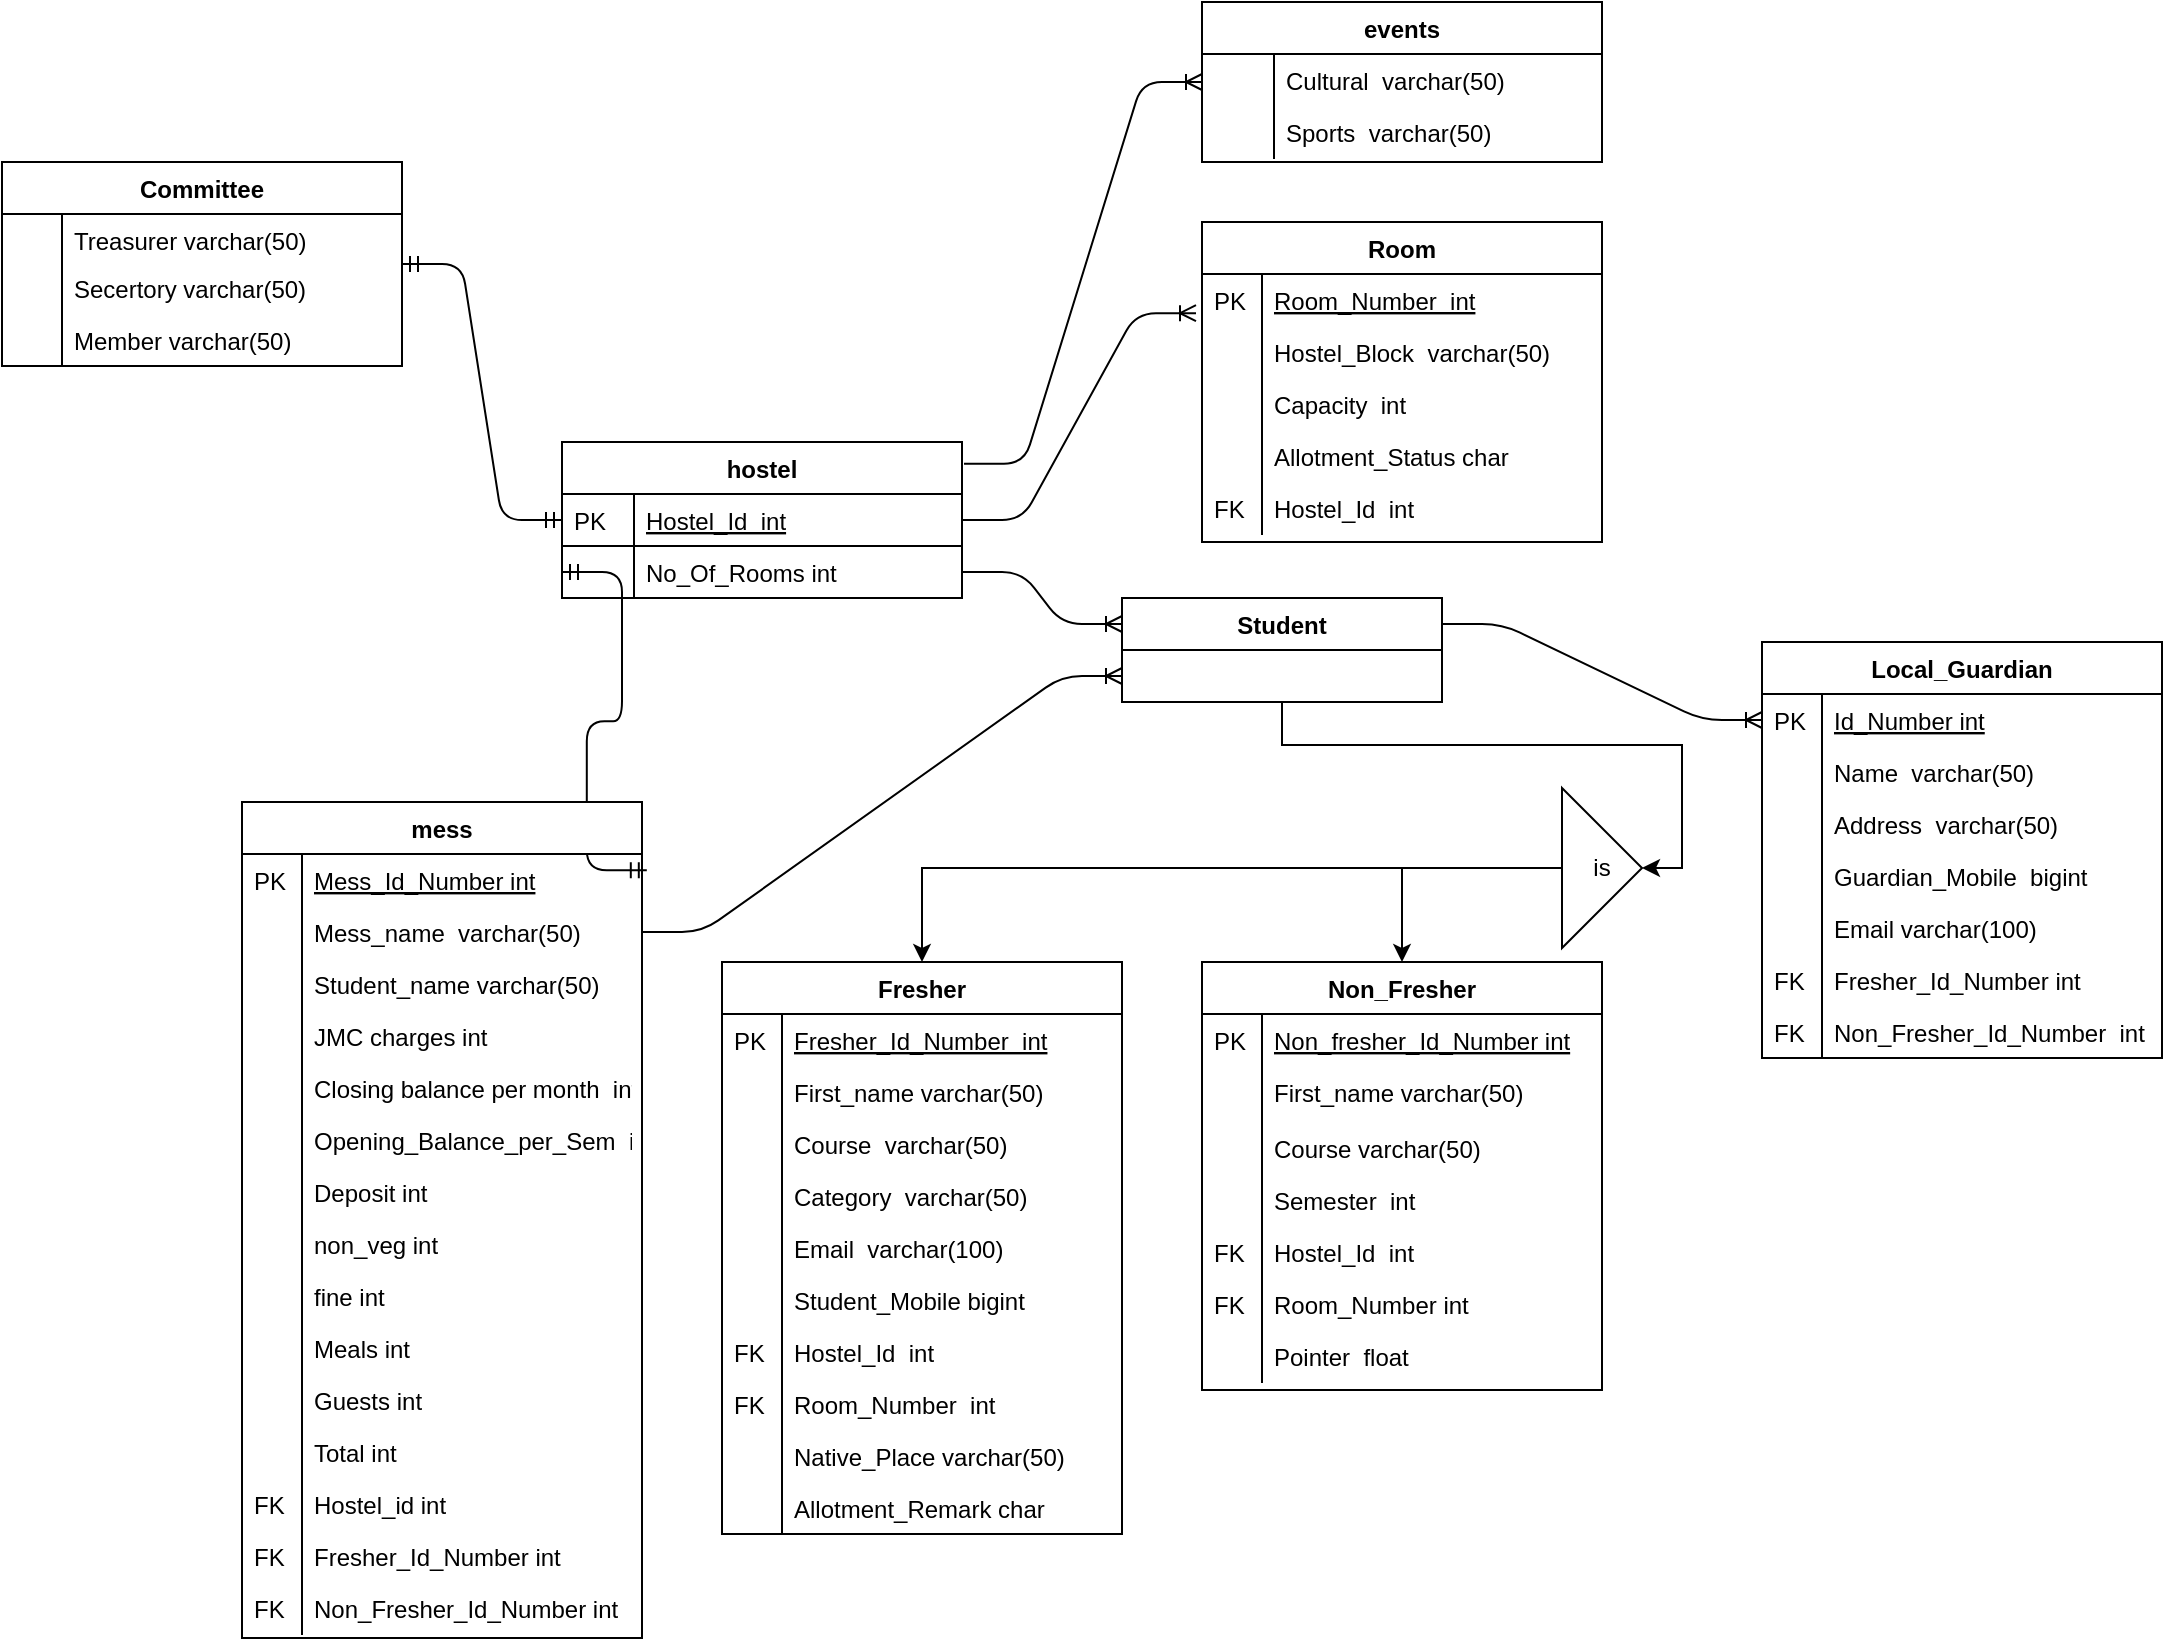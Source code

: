 <mxfile version="13.0.2" type="device"><diagram id="C5RBs43oDa-KdzZeNtuy" name="Page-1"><mxGraphModel dx="782" dy="1614" grid="1" gridSize="10" guides="1" tooltips="1" connect="1" arrows="1" fold="1" page="1" pageScale="1" pageWidth="827" pageHeight="1169" math="0" shadow="0"><root><mxCell id="WIyWlLk6GJQsqaUBKTNV-0"/><mxCell id="WIyWlLk6GJQsqaUBKTNV-1" parent="WIyWlLk6GJQsqaUBKTNV-0"/><mxCell id="8cBU4rgUMNPu8TKhzYGX-237" value="" style="edgeStyle=entityRelationEdgeStyle;fontSize=12;html=1;endArrow=ERoneToMany;exitX=1;exitY=0.5;exitDx=0;exitDy=0;entryX=-0.015;entryY=0.754;entryDx=0;entryDy=0;entryPerimeter=0;" parent="WIyWlLk6GJQsqaUBKTNV-1" edge="1" target="6Awt_xhszwrE7niRMJhp-4" source="zkfFHV4jXpPFQw0GAbJ--57"><mxGeometry width="100" height="100" relative="1" as="geometry"><mxPoint x="579.36" y="166.394" as="sourcePoint"/><mxPoint x="640" y="186" as="targetPoint"/></mxGeometry></mxCell><mxCell id="8cBU4rgUMNPu8TKhzYGX-238" value="" style="edgeStyle=entityRelationEdgeStyle;fontSize=12;html=1;endArrow=ERoneToMany;exitX=1.005;exitY=0.139;exitDx=0;exitDy=0;exitPerimeter=0;" parent="WIyWlLk6GJQsqaUBKTNV-1" source="zkfFHV4jXpPFQw0GAbJ--56" target="zkfFHV4jXpPFQw0GAbJ--64" edge="1"><mxGeometry width="100" height="100" relative="1" as="geometry"><mxPoint x="494" y="250" as="sourcePoint"/><mxPoint x="630" y="20" as="targetPoint"/></mxGeometry></mxCell><mxCell id="8cBU4rgUMNPu8TKhzYGX-245" style="edgeStyle=orthogonalEdgeStyle;rounded=0;orthogonalLoop=1;jettySize=auto;html=1;exitX=0;exitY=0.5;exitDx=0;exitDy=0;entryX=0.5;entryY=0;entryDx=0;entryDy=0;" parent="WIyWlLk6GJQsqaUBKTNV-1" source="8cBU4rgUMNPu8TKhzYGX-241" target="6Awt_xhszwrE7niRMJhp-91" edge="1"><mxGeometry relative="1" as="geometry"><mxPoint x="90" y="550" as="targetPoint"/></mxGeometry></mxCell><mxCell id="6Awt_xhszwrE7niRMJhp-155" style="edgeStyle=orthogonalEdgeStyle;rounded=0;orthogonalLoop=1;jettySize=auto;html=1;exitX=0;exitY=0.5;exitDx=0;exitDy=0;" edge="1" parent="WIyWlLk6GJQsqaUBKTNV-1" source="8cBU4rgUMNPu8TKhzYGX-241" target="6Awt_xhszwrE7niRMJhp-124"><mxGeometry relative="1" as="geometry"/></mxCell><mxCell id="8cBU4rgUMNPu8TKhzYGX-241" value="is" style="triangle;whiteSpace=wrap;html=1;rotation=0;" parent="WIyWlLk6GJQsqaUBKTNV-1" vertex="1"><mxGeometry x="900" y="233" width="40" height="80" as="geometry"/></mxCell><mxCell id="6Awt_xhszwrE7niRMJhp-89" value="" style="edgeStyle=entityRelationEdgeStyle;fontSize=12;html=1;endArrow=ERmandOne;startArrow=ERmandOne;exitX=1;exitY=0.5;exitDx=0;exitDy=0;entryX=0;entryY=0.5;entryDx=0;entryDy=0;" edge="1" parent="WIyWlLk6GJQsqaUBKTNV-1" source="6Awt_xhszwrE7niRMJhp-24" target="zkfFHV4jXpPFQw0GAbJ--57"><mxGeometry width="100" height="100" relative="1" as="geometry"><mxPoint x="355" y="123.0" as="sourcePoint"/><mxPoint x="385" y="70.0" as="targetPoint"/></mxGeometry></mxCell><mxCell id="6Awt_xhszwrE7niRMJhp-90" value="" style="edgeStyle=entityRelationEdgeStyle;fontSize=12;html=1;endArrow=ERoneToMany;exitX=1;exitY=0.5;exitDx=0;exitDy=0;entryX=0;entryY=0.25;entryDx=0;entryDy=0;" edge="1" parent="WIyWlLk6GJQsqaUBKTNV-1" source="zkfFHV4jXpPFQw0GAbJ--59" target="8cBU4rgUMNPu8TKhzYGX-229"><mxGeometry width="100" height="100" relative="1" as="geometry"><mxPoint x="590" y="159.0" as="sourcePoint"/><mxPoint x="650" y="220" as="targetPoint"/></mxGeometry></mxCell><mxCell id="6Awt_xhszwrE7niRMJhp-123" style="edgeStyle=orthogonalEdgeStyle;rounded=0;orthogonalLoop=1;jettySize=auto;html=1;entryX=1;entryY=0.5;entryDx=0;entryDy=0;exitX=0.5;exitY=1;exitDx=0;exitDy=0;" edge="1" parent="WIyWlLk6GJQsqaUBKTNV-1" source="8cBU4rgUMNPu8TKhzYGX-229" target="8cBU4rgUMNPu8TKhzYGX-241"><mxGeometry relative="1" as="geometry"/></mxCell><mxCell id="zkfFHV4jXpPFQw0GAbJ--56" value="hostel" style="swimlane;fontStyle=1;childLayout=stackLayout;horizontal=1;startSize=26;horizontalStack=0;resizeParent=1;resizeLast=0;collapsible=1;marginBottom=0;rounded=0;shadow=0;strokeWidth=1;" parent="WIyWlLk6GJQsqaUBKTNV-1" vertex="1"><mxGeometry x="400" y="60" width="200" height="78" as="geometry"><mxRectangle x="260" y="80" width="160" height="26" as="alternateBounds"/></mxGeometry></mxCell><mxCell id="zkfFHV4jXpPFQw0GAbJ--57" value="Hostel_Id  int" style="shape=partialRectangle;top=0;left=0;right=0;bottom=1;align=left;verticalAlign=top;fillColor=none;spacingLeft=40;spacingRight=4;overflow=hidden;rotatable=0;points=[[0,0.5],[1,0.5]];portConstraint=eastwest;dropTarget=0;rounded=0;shadow=0;strokeWidth=1;fontStyle=4" parent="zkfFHV4jXpPFQw0GAbJ--56" vertex="1"><mxGeometry y="26" width="200" height="26" as="geometry"/></mxCell><mxCell id="zkfFHV4jXpPFQw0GAbJ--58" value="PK" style="shape=partialRectangle;top=0;left=0;bottom=0;fillColor=none;align=left;verticalAlign=top;spacingLeft=4;spacingRight=4;overflow=hidden;rotatable=0;points=[];portConstraint=eastwest;part=1;" parent="zkfFHV4jXpPFQw0GAbJ--57" vertex="1" connectable="0"><mxGeometry width="36" height="26" as="geometry"/></mxCell><mxCell id="zkfFHV4jXpPFQw0GAbJ--59" value="No_Of_Rooms int" style="shape=partialRectangle;top=0;left=0;right=0;bottom=0;align=left;verticalAlign=top;fillColor=none;spacingLeft=40;spacingRight=4;overflow=hidden;rotatable=0;points=[[0,0.5],[1,0.5]];portConstraint=eastwest;dropTarget=0;rounded=0;shadow=0;strokeWidth=1;" parent="zkfFHV4jXpPFQw0GAbJ--56" vertex="1"><mxGeometry y="52" width="200" height="26" as="geometry"/></mxCell><mxCell id="zkfFHV4jXpPFQw0GAbJ--60" value="" style="shape=partialRectangle;top=0;left=0;bottom=0;fillColor=none;align=left;verticalAlign=top;spacingLeft=4;spacingRight=4;overflow=hidden;rotatable=0;points=[];portConstraint=eastwest;part=1;" parent="zkfFHV4jXpPFQw0GAbJ--59" vertex="1" connectable="0"><mxGeometry width="36" height="26" as="geometry"/></mxCell><mxCell id="6Awt_xhszwrE7niRMJhp-124" value="Non_Fresher" style="swimlane;fontStyle=1;childLayout=stackLayout;horizontal=1;startSize=26;horizontalStack=0;resizeParent=1;resizeLast=0;collapsible=1;marginBottom=0;rounded=0;shadow=0;strokeWidth=1;" vertex="1" parent="WIyWlLk6GJQsqaUBKTNV-1"><mxGeometry x="720" y="320" width="200" height="214" as="geometry"><mxRectangle x="250" y="376" width="160" height="26" as="alternateBounds"/></mxGeometry></mxCell><mxCell id="6Awt_xhszwrE7niRMJhp-125" value="Non_fresher_Id_Number int" style="shape=partialRectangle;top=0;left=0;right=0;bottom=0;align=left;verticalAlign=top;fillColor=none;spacingLeft=34;spacingRight=4;overflow=hidden;rotatable=0;points=[[0,0.5],[1,0.5]];portConstraint=eastwest;dropTarget=0;fontSize=12;fontStyle=4" vertex="1" parent="6Awt_xhszwrE7niRMJhp-124"><mxGeometry y="26" width="200" height="26" as="geometry"/></mxCell><mxCell id="6Awt_xhszwrE7niRMJhp-126" value="PK" style="shape=partialRectangle;top=0;left=0;bottom=0;fillColor=none;align=left;verticalAlign=top;spacingLeft=4;spacingRight=4;overflow=hidden;rotatable=0;points=[];portConstraint=eastwest;part=1;fontSize=12;" vertex="1" connectable="0" parent="6Awt_xhszwrE7niRMJhp-125"><mxGeometry width="30" height="26" as="geometry"/></mxCell><mxCell id="6Awt_xhszwrE7niRMJhp-127" value="First_name varchar(50)" style="shape=partialRectangle;top=0;left=0;right=0;bottom=0;align=left;verticalAlign=top;fillColor=none;spacingLeft=34;spacingRight=4;overflow=hidden;rotatable=0;points=[[0,0.5],[1,0.5]];portConstraint=eastwest;dropTarget=0;fontSize=12;" vertex="1" parent="6Awt_xhszwrE7niRMJhp-124"><mxGeometry y="52" width="200" height="28" as="geometry"/></mxCell><mxCell id="6Awt_xhszwrE7niRMJhp-128" value="" style="shape=partialRectangle;top=0;left=0;bottom=0;fillColor=none;align=left;verticalAlign=top;spacingLeft=4;spacingRight=4;overflow=hidden;rotatable=0;points=[];portConstraint=eastwest;part=1;fontSize=12;" vertex="1" connectable="0" parent="6Awt_xhszwrE7niRMJhp-127"><mxGeometry width="30" height="28" as="geometry"/></mxCell><mxCell id="6Awt_xhszwrE7niRMJhp-129" value="Course varchar(50)" style="shape=partialRectangle;top=0;left=0;right=0;bottom=0;align=left;verticalAlign=top;fillColor=none;spacingLeft=34;spacingRight=4;overflow=hidden;rotatable=0;points=[[0,0.5],[1,0.5]];portConstraint=eastwest;dropTarget=0;fontSize=12;" vertex="1" parent="6Awt_xhszwrE7niRMJhp-124"><mxGeometry y="80" width="200" height="26" as="geometry"/></mxCell><mxCell id="6Awt_xhszwrE7niRMJhp-130" value="" style="shape=partialRectangle;top=0;left=0;bottom=0;fillColor=none;align=left;verticalAlign=top;spacingLeft=4;spacingRight=4;overflow=hidden;rotatable=0;points=[];portConstraint=eastwest;part=1;fontSize=12;" vertex="1" connectable="0" parent="6Awt_xhszwrE7niRMJhp-129"><mxGeometry width="30" height="26" as="geometry"/></mxCell><mxCell id="6Awt_xhszwrE7niRMJhp-131" value="Semester  int" style="shape=partialRectangle;top=0;left=0;right=0;bottom=0;align=left;verticalAlign=top;fillColor=none;spacingLeft=34;spacingRight=4;overflow=hidden;rotatable=0;points=[[0,0.5],[1,0.5]];portConstraint=eastwest;dropTarget=0;fontSize=12;" vertex="1" parent="6Awt_xhszwrE7niRMJhp-124"><mxGeometry y="106" width="200" height="26" as="geometry"/></mxCell><mxCell id="6Awt_xhszwrE7niRMJhp-132" value="" style="shape=partialRectangle;top=0;left=0;bottom=0;fillColor=none;align=left;verticalAlign=top;spacingLeft=4;spacingRight=4;overflow=hidden;rotatable=0;points=[];portConstraint=eastwest;part=1;fontSize=12;" vertex="1" connectable="0" parent="6Awt_xhszwrE7niRMJhp-131"><mxGeometry width="30" height="26" as="geometry"/></mxCell><mxCell id="6Awt_xhszwrE7niRMJhp-133" value="Hostel_Id  int" style="shape=partialRectangle;top=0;left=0;right=0;bottom=0;align=left;verticalAlign=top;fillColor=none;spacingLeft=34;spacingRight=4;overflow=hidden;rotatable=0;points=[[0,0.5],[1,0.5]];portConstraint=eastwest;dropTarget=0;fontSize=12;" vertex="1" parent="6Awt_xhszwrE7niRMJhp-124"><mxGeometry y="132" width="200" height="26" as="geometry"/></mxCell><mxCell id="6Awt_xhszwrE7niRMJhp-134" value="FK" style="shape=partialRectangle;top=0;left=0;bottom=0;fillColor=none;align=left;verticalAlign=top;spacingLeft=4;spacingRight=4;overflow=hidden;rotatable=0;points=[];portConstraint=eastwest;part=1;fontSize=12;" vertex="1" connectable="0" parent="6Awt_xhszwrE7niRMJhp-133"><mxGeometry width="30" height="26" as="geometry"/></mxCell><mxCell id="6Awt_xhszwrE7niRMJhp-135" value="Room_Number int" style="shape=partialRectangle;top=0;left=0;right=0;bottom=0;align=left;verticalAlign=top;fillColor=none;spacingLeft=34;spacingRight=4;overflow=hidden;rotatable=0;points=[[0,0.5],[1,0.5]];portConstraint=eastwest;dropTarget=0;fontSize=12;" vertex="1" parent="6Awt_xhszwrE7niRMJhp-124"><mxGeometry y="158" width="200" height="26" as="geometry"/></mxCell><mxCell id="6Awt_xhszwrE7niRMJhp-136" value="FK" style="shape=partialRectangle;top=0;left=0;bottom=0;fillColor=none;align=left;verticalAlign=top;spacingLeft=4;spacingRight=4;overflow=hidden;rotatable=0;points=[];portConstraint=eastwest;part=1;fontSize=12;" vertex="1" connectable="0" parent="6Awt_xhszwrE7niRMJhp-135"><mxGeometry width="30" height="26" as="geometry"/></mxCell><mxCell id="6Awt_xhszwrE7niRMJhp-137" value="Pointer  float" style="shape=partialRectangle;top=0;left=0;right=0;bottom=0;align=left;verticalAlign=top;fillColor=none;spacingLeft=34;spacingRight=4;overflow=hidden;rotatable=0;points=[[0,0.5],[1,0.5]];portConstraint=eastwest;dropTarget=0;fontSize=12;" vertex="1" parent="6Awt_xhszwrE7niRMJhp-124"><mxGeometry y="184" width="200" height="26" as="geometry"/></mxCell><mxCell id="6Awt_xhszwrE7niRMJhp-138" value="" style="shape=partialRectangle;top=0;left=0;bottom=0;fillColor=none;align=left;verticalAlign=top;spacingLeft=4;spacingRight=4;overflow=hidden;rotatable=0;points=[];portConstraint=eastwest;part=1;fontSize=12;" vertex="1" connectable="0" parent="6Awt_xhszwrE7niRMJhp-137"><mxGeometry width="30" height="26" as="geometry"/></mxCell><mxCell id="6Awt_xhszwrE7niRMJhp-158" value="" style="edgeStyle=entityRelationEdgeStyle;fontSize=12;html=1;endArrow=ERoneToMany;entryX=0;entryY=0.75;entryDx=0;entryDy=0;" edge="1" parent="WIyWlLk6GJQsqaUBKTNV-1" source="ocZpH0H7zeet70ID85l--10" target="8cBU4rgUMNPu8TKhzYGX-229"><mxGeometry width="100" height="100" relative="1" as="geometry"><mxPoint x="570" y="135.0" as="sourcePoint"/><mxPoint x="890" y="135.0" as="targetPoint"/></mxGeometry></mxCell><mxCell id="6Awt_xhszwrE7niRMJhp-159" value="" style="edgeStyle=entityRelationEdgeStyle;fontSize=12;html=1;endArrow=ERmandOne;startArrow=ERmandOne;exitX=1.012;exitY=0.314;exitDx=0;exitDy=0;entryX=0;entryY=0.5;entryDx=0;entryDy=0;exitPerimeter=0;" edge="1" parent="WIyWlLk6GJQsqaUBKTNV-1" source="ocZpH0H7zeet70ID85l--6" target="zkfFHV4jXpPFQw0GAbJ--59"><mxGeometry width="100" height="100" relative="1" as="geometry"><mxPoint x="290.0" y="45" as="sourcePoint"/><mxPoint x="410" y="109.0" as="targetPoint"/></mxGeometry></mxCell><mxCell id="8cBU4rgUMNPu8TKhzYGX-229" value="Student" style="swimlane;fontStyle=1;childLayout=stackLayout;horizontal=1;startSize=26;horizontalStack=0;resizeParent=1;resizeLast=0;collapsible=1;marginBottom=0;rounded=0;shadow=0;strokeWidth=1;" parent="WIyWlLk6GJQsqaUBKTNV-1" vertex="1"><mxGeometry x="680" y="138" width="160" height="52" as="geometry"><mxRectangle x="660" y="197" width="160" height="26" as="alternateBounds"/></mxGeometry></mxCell><mxCell id="6Awt_xhszwrE7niRMJhp-3" value="Room" style="swimlane;fontStyle=1;childLayout=stackLayout;horizontal=1;startSize=26;horizontalStack=0;resizeParent=1;resizeLast=0;collapsible=1;marginBottom=0;rounded=0;shadow=0;strokeWidth=1;" vertex="1" parent="WIyWlLk6GJQsqaUBKTNV-1"><mxGeometry x="720" y="-50" width="200" height="160" as="geometry"><mxRectangle x="680" width="160" height="26" as="alternateBounds"/></mxGeometry></mxCell><mxCell id="6Awt_xhszwrE7niRMJhp-4" value="Room_Number  int" style="shape=partialRectangle;top=0;left=0;right=0;bottom=0;align=left;verticalAlign=top;fillColor=none;spacingLeft=34;spacingRight=4;overflow=hidden;rotatable=0;points=[[0,0.5],[1,0.5]];portConstraint=eastwest;dropTarget=0;fontSize=12;fontStyle=4" vertex="1" parent="6Awt_xhszwrE7niRMJhp-3"><mxGeometry y="26" width="200" height="26" as="geometry"/></mxCell><mxCell id="6Awt_xhszwrE7niRMJhp-5" value="PK" style="shape=partialRectangle;top=0;left=0;bottom=0;fillColor=none;align=left;verticalAlign=top;spacingLeft=4;spacingRight=4;overflow=hidden;rotatable=0;points=[];portConstraint=eastwest;part=1;fontSize=12;" vertex="1" connectable="0" parent="6Awt_xhszwrE7niRMJhp-4"><mxGeometry width="30" height="26" as="geometry"/></mxCell><mxCell id="6Awt_xhszwrE7niRMJhp-6" value="Hostel_Block  varchar(50)" style="shape=partialRectangle;top=0;left=0;right=0;bottom=0;align=left;verticalAlign=top;fillColor=none;spacingLeft=34;spacingRight=4;overflow=hidden;rotatable=0;points=[[0,0.5],[1,0.5]];portConstraint=eastwest;dropTarget=0;fontSize=12;" vertex="1" parent="6Awt_xhszwrE7niRMJhp-3"><mxGeometry y="52" width="200" height="26" as="geometry"/></mxCell><mxCell id="6Awt_xhszwrE7niRMJhp-7" value="" style="shape=partialRectangle;top=0;left=0;bottom=0;fillColor=none;align=left;verticalAlign=top;spacingLeft=4;spacingRight=4;overflow=hidden;rotatable=0;points=[];portConstraint=eastwest;part=1;fontSize=12;" vertex="1" connectable="0" parent="6Awt_xhszwrE7niRMJhp-6"><mxGeometry width="30" height="26" as="geometry"/></mxCell><mxCell id="6Awt_xhszwrE7niRMJhp-8" value="Capacity  int" style="shape=partialRectangle;top=0;left=0;right=0;bottom=0;align=left;verticalAlign=top;fillColor=none;spacingLeft=34;spacingRight=4;overflow=hidden;rotatable=0;points=[[0,0.5],[1,0.5]];portConstraint=eastwest;dropTarget=0;fontSize=12;" vertex="1" parent="6Awt_xhszwrE7niRMJhp-3"><mxGeometry y="78" width="200" height="26" as="geometry"/></mxCell><mxCell id="6Awt_xhszwrE7niRMJhp-9" value="" style="shape=partialRectangle;top=0;left=0;bottom=0;fillColor=none;align=left;verticalAlign=top;spacingLeft=4;spacingRight=4;overflow=hidden;rotatable=0;points=[];portConstraint=eastwest;part=1;fontSize=12;" vertex="1" connectable="0" parent="6Awt_xhszwrE7niRMJhp-8"><mxGeometry width="30" height="26" as="geometry"/></mxCell><mxCell id="6Awt_xhszwrE7niRMJhp-10" value="Allotment_Status char" style="shape=partialRectangle;top=0;left=0;right=0;bottom=0;align=left;verticalAlign=top;fillColor=none;spacingLeft=34;spacingRight=4;overflow=hidden;rotatable=0;points=[[0,0.5],[1,0.5]];portConstraint=eastwest;dropTarget=0;fontSize=12;" vertex="1" parent="6Awt_xhszwrE7niRMJhp-3"><mxGeometry y="104" width="200" height="26" as="geometry"/></mxCell><mxCell id="6Awt_xhszwrE7niRMJhp-11" value="" style="shape=partialRectangle;top=0;left=0;bottom=0;fillColor=none;align=left;verticalAlign=top;spacingLeft=4;spacingRight=4;overflow=hidden;rotatable=0;points=[];portConstraint=eastwest;part=1;fontSize=12;" vertex="1" connectable="0" parent="6Awt_xhszwrE7niRMJhp-10"><mxGeometry width="30" height="26" as="geometry"/></mxCell><mxCell id="6Awt_xhszwrE7niRMJhp-12" value="Hostel_Id  int" style="shape=partialRectangle;top=0;left=0;right=0;bottom=0;align=left;verticalAlign=top;fillColor=none;spacingLeft=34;spacingRight=4;overflow=hidden;rotatable=0;points=[[0,0.5],[1,0.5]];portConstraint=eastwest;dropTarget=0;fontSize=12;" vertex="1" parent="6Awt_xhszwrE7niRMJhp-3"><mxGeometry y="130" width="200" height="26" as="geometry"/></mxCell><mxCell id="6Awt_xhszwrE7niRMJhp-13" value="FK" style="shape=partialRectangle;top=0;left=0;bottom=0;fillColor=none;align=left;verticalAlign=top;spacingLeft=4;spacingRight=4;overflow=hidden;rotatable=0;points=[];portConstraint=eastwest;part=1;fontSize=12;" vertex="1" connectable="0" parent="6Awt_xhszwrE7niRMJhp-12"><mxGeometry width="30" height="26" as="geometry"/></mxCell><mxCell id="zkfFHV4jXpPFQw0GAbJ--64" value="events" style="swimlane;fontStyle=1;childLayout=stackLayout;horizontal=1;startSize=26;horizontalStack=0;resizeParent=1;resizeLast=0;collapsible=1;marginBottom=0;rounded=0;shadow=0;strokeWidth=1;" parent="WIyWlLk6GJQsqaUBKTNV-1" vertex="1"><mxGeometry x="720" y="-160" width="200" height="80" as="geometry"><mxRectangle x="260" y="270" width="160" height="26" as="alternateBounds"/></mxGeometry></mxCell><mxCell id="zkfFHV4jXpPFQw0GAbJ--67" value="Cultural  varchar(50)" style="shape=partialRectangle;top=0;left=0;right=0;bottom=0;align=left;verticalAlign=top;fillColor=none;spacingLeft=40;spacingRight=4;overflow=hidden;rotatable=0;points=[[0,0.5],[1,0.5]];portConstraint=eastwest;dropTarget=0;rounded=0;shadow=0;strokeWidth=1;" parent="zkfFHV4jXpPFQw0GAbJ--64" vertex="1"><mxGeometry y="26" width="200" height="26" as="geometry"/></mxCell><mxCell id="zkfFHV4jXpPFQw0GAbJ--68" value="" style="shape=partialRectangle;top=0;left=0;bottom=0;fillColor=none;align=left;verticalAlign=top;spacingLeft=4;spacingRight=4;overflow=hidden;rotatable=0;points=[];portConstraint=eastwest;part=1;" parent="zkfFHV4jXpPFQw0GAbJ--67" vertex="1" connectable="0"><mxGeometry width="36" height="26" as="geometry"/></mxCell><mxCell id="zkfFHV4jXpPFQw0GAbJ--69" value="Sports  varchar(50)" style="shape=partialRectangle;top=0;left=0;right=0;bottom=0;align=left;verticalAlign=top;fillColor=none;spacingLeft=40;spacingRight=4;overflow=hidden;rotatable=0;points=[[0,0.5],[1,0.5]];portConstraint=eastwest;dropTarget=0;rounded=0;shadow=0;strokeWidth=1;" parent="zkfFHV4jXpPFQw0GAbJ--64" vertex="1"><mxGeometry y="52" width="200" height="26" as="geometry"/></mxCell><mxCell id="zkfFHV4jXpPFQw0GAbJ--70" value="" style="shape=partialRectangle;top=0;left=0;bottom=0;fillColor=none;align=left;verticalAlign=top;spacingLeft=4;spacingRight=4;overflow=hidden;rotatable=0;points=[];portConstraint=eastwest;part=1;" parent="zkfFHV4jXpPFQw0GAbJ--69" vertex="1" connectable="0"><mxGeometry width="36" height="26" as="geometry"/></mxCell><mxCell id="6Awt_xhszwrE7niRMJhp-191" value="" style="edgeStyle=entityRelationEdgeStyle;fontSize=12;html=1;endArrow=ERoneToMany;exitX=1;exitY=0.25;exitDx=0;exitDy=0;entryX=0;entryY=0.5;entryDx=0;entryDy=0;" edge="1" parent="WIyWlLk6GJQsqaUBKTNV-1" source="8cBU4rgUMNPu8TKhzYGX-229" target="6Awt_xhszwrE7niRMJhp-161"><mxGeometry width="100" height="100" relative="1" as="geometry"><mxPoint x="870" y="164" as="sourcePoint"/><mxPoint x="990" y="190" as="targetPoint"/></mxGeometry></mxCell><mxCell id="6Awt_xhszwrE7niRMJhp-160" value="Local_Guardian" style="swimlane;fontStyle=1;childLayout=stackLayout;horizontal=1;startSize=26;horizontalStack=0;resizeParent=1;resizeLast=0;collapsible=1;marginBottom=0;rounded=0;shadow=0;strokeWidth=1;" vertex="1" parent="WIyWlLk6GJQsqaUBKTNV-1"><mxGeometry x="1000" y="160" width="200" height="208" as="geometry"><mxRectangle x="1010" y="164" width="160" height="26" as="alternateBounds"/></mxGeometry></mxCell><mxCell id="6Awt_xhszwrE7niRMJhp-161" value="Id_Number int" style="shape=partialRectangle;top=0;left=0;right=0;bottom=0;align=left;verticalAlign=top;fillColor=none;spacingLeft=34;spacingRight=4;overflow=hidden;rotatable=0;points=[[0,0.5],[1,0.5]];portConstraint=eastwest;dropTarget=0;fontSize=12;fontStyle=4" vertex="1" parent="6Awt_xhszwrE7niRMJhp-160"><mxGeometry y="26" width="200" height="26" as="geometry"/></mxCell><mxCell id="6Awt_xhszwrE7niRMJhp-162" value="PK" style="shape=partialRectangle;top=0;left=0;bottom=0;fillColor=none;align=left;verticalAlign=top;spacingLeft=4;spacingRight=4;overflow=hidden;rotatable=0;points=[];portConstraint=eastwest;part=1;fontSize=12;" vertex="1" connectable="0" parent="6Awt_xhszwrE7niRMJhp-161"><mxGeometry width="30" height="26" as="geometry"/></mxCell><mxCell id="6Awt_xhszwrE7niRMJhp-163" value="Name  varchar(50)" style="shape=partialRectangle;top=0;left=0;right=0;bottom=0;align=left;verticalAlign=top;fillColor=none;spacingLeft=34;spacingRight=4;overflow=hidden;rotatable=0;points=[[0,0.5],[1,0.5]];portConstraint=eastwest;dropTarget=0;fontSize=12;" vertex="1" parent="6Awt_xhszwrE7niRMJhp-160"><mxGeometry y="52" width="200" height="26" as="geometry"/></mxCell><mxCell id="6Awt_xhszwrE7niRMJhp-164" value="" style="shape=partialRectangle;top=0;left=0;bottom=0;fillColor=none;align=left;verticalAlign=top;spacingLeft=4;spacingRight=4;overflow=hidden;rotatable=0;points=[];portConstraint=eastwest;part=1;fontSize=12;" vertex="1" connectable="0" parent="6Awt_xhszwrE7niRMJhp-163"><mxGeometry width="30" height="26" as="geometry"/></mxCell><mxCell id="6Awt_xhszwrE7niRMJhp-165" value="Address  varchar(50)" style="shape=partialRectangle;top=0;left=0;right=0;bottom=0;align=left;verticalAlign=top;fillColor=none;spacingLeft=34;spacingRight=4;overflow=hidden;rotatable=0;points=[[0,0.5],[1,0.5]];portConstraint=eastwest;dropTarget=0;fontSize=12;" vertex="1" parent="6Awt_xhszwrE7niRMJhp-160"><mxGeometry y="78" width="200" height="26" as="geometry"/></mxCell><mxCell id="6Awt_xhszwrE7niRMJhp-166" value="" style="shape=partialRectangle;top=0;left=0;bottom=0;fillColor=none;align=left;verticalAlign=top;spacingLeft=4;spacingRight=4;overflow=hidden;rotatable=0;points=[];portConstraint=eastwest;part=1;fontSize=12;" vertex="1" connectable="0" parent="6Awt_xhszwrE7niRMJhp-165"><mxGeometry width="30" height="26" as="geometry"/></mxCell><mxCell id="6Awt_xhszwrE7niRMJhp-167" value="Guardian_Mobile  bigint" style="shape=partialRectangle;top=0;left=0;right=0;bottom=0;align=left;verticalAlign=top;fillColor=none;spacingLeft=34;spacingRight=4;overflow=hidden;rotatable=0;points=[[0,0.5],[1,0.5]];portConstraint=eastwest;dropTarget=0;fontSize=12;" vertex="1" parent="6Awt_xhszwrE7niRMJhp-160"><mxGeometry y="104" width="200" height="26" as="geometry"/></mxCell><mxCell id="6Awt_xhszwrE7niRMJhp-168" value="" style="shape=partialRectangle;top=0;left=0;bottom=0;fillColor=none;align=left;verticalAlign=top;spacingLeft=4;spacingRight=4;overflow=hidden;rotatable=0;points=[];portConstraint=eastwest;part=1;fontSize=12;" vertex="1" connectable="0" parent="6Awt_xhszwrE7niRMJhp-167"><mxGeometry width="30" height="26" as="geometry"/></mxCell><mxCell id="6Awt_xhszwrE7niRMJhp-169" value="Email varchar(100)" style="shape=partialRectangle;top=0;left=0;right=0;bottom=0;align=left;verticalAlign=top;fillColor=none;spacingLeft=34;spacingRight=4;overflow=hidden;rotatable=0;points=[[0,0.5],[1,0.5]];portConstraint=eastwest;dropTarget=0;fontSize=12;" vertex="1" parent="6Awt_xhszwrE7niRMJhp-160"><mxGeometry y="130" width="200" height="26" as="geometry"/></mxCell><mxCell id="6Awt_xhszwrE7niRMJhp-170" value="" style="shape=partialRectangle;top=0;left=0;bottom=0;fillColor=none;align=left;verticalAlign=top;spacingLeft=4;spacingRight=4;overflow=hidden;rotatable=0;points=[];portConstraint=eastwest;part=1;fontSize=12;" vertex="1" connectable="0" parent="6Awt_xhszwrE7niRMJhp-169"><mxGeometry width="30" height="26" as="geometry"/></mxCell><mxCell id="6Awt_xhszwrE7niRMJhp-171" value="Fresher_Id_Number int" style="shape=partialRectangle;top=0;left=0;right=0;bottom=0;align=left;verticalAlign=top;fillColor=none;spacingLeft=34;spacingRight=4;overflow=hidden;rotatable=0;points=[[0,0.5],[1,0.5]];portConstraint=eastwest;dropTarget=0;fontSize=12;" vertex="1" parent="6Awt_xhszwrE7niRMJhp-160"><mxGeometry y="156" width="200" height="26" as="geometry"/></mxCell><mxCell id="6Awt_xhszwrE7niRMJhp-172" value="FK" style="shape=partialRectangle;top=0;left=0;bottom=0;fillColor=none;align=left;verticalAlign=top;spacingLeft=4;spacingRight=4;overflow=hidden;rotatable=0;points=[];portConstraint=eastwest;part=1;fontSize=12;" vertex="1" connectable="0" parent="6Awt_xhszwrE7niRMJhp-171"><mxGeometry width="30" height="26" as="geometry"/></mxCell><mxCell id="6Awt_xhszwrE7niRMJhp-173" value="Non_Fresher_Id_Number  int" style="shape=partialRectangle;top=0;left=0;right=0;bottom=0;align=left;verticalAlign=top;fillColor=none;spacingLeft=34;spacingRight=4;overflow=hidden;rotatable=0;points=[[0,0.5],[1,0.5]];portConstraint=eastwest;dropTarget=0;fontSize=12;" vertex="1" parent="6Awt_xhszwrE7niRMJhp-160"><mxGeometry y="182" width="200" height="26" as="geometry"/></mxCell><mxCell id="6Awt_xhszwrE7niRMJhp-174" value="FK" style="shape=partialRectangle;top=0;left=0;bottom=0;fillColor=none;align=left;verticalAlign=top;spacingLeft=4;spacingRight=4;overflow=hidden;rotatable=0;points=[];portConstraint=eastwest;part=1;fontSize=12;" vertex="1" connectable="0" parent="6Awt_xhszwrE7niRMJhp-173"><mxGeometry width="30" height="26" as="geometry"/></mxCell><mxCell id="6Awt_xhszwrE7niRMJhp-91" value="Fresher" style="swimlane;fontStyle=1;childLayout=stackLayout;horizontal=1;startSize=26;horizontalStack=0;resizeParent=1;resizeLast=0;collapsible=1;marginBottom=0;rounded=0;shadow=0;strokeWidth=1;" vertex="1" parent="WIyWlLk6GJQsqaUBKTNV-1"><mxGeometry x="480" y="320" width="200" height="286" as="geometry"><mxRectangle x="20" y="550" width="160" height="26" as="alternateBounds"/></mxGeometry></mxCell><mxCell id="6Awt_xhszwrE7niRMJhp-92" value="Fresher_Id_Number  int" style="shape=partialRectangle;top=0;left=0;right=0;bottom=0;align=left;verticalAlign=top;fillColor=none;spacingLeft=34;spacingRight=4;overflow=hidden;rotatable=0;points=[[0,0.5],[1,0.5]];portConstraint=eastwest;dropTarget=0;fontSize=12;fontStyle=4" vertex="1" parent="6Awt_xhszwrE7niRMJhp-91"><mxGeometry y="26" width="200" height="26" as="geometry"/></mxCell><mxCell id="6Awt_xhszwrE7niRMJhp-93" value="PK" style="shape=partialRectangle;top=0;left=0;bottom=0;fillColor=none;align=left;verticalAlign=top;spacingLeft=4;spacingRight=4;overflow=hidden;rotatable=0;points=[];portConstraint=eastwest;part=1;fontSize=12;" vertex="1" connectable="0" parent="6Awt_xhszwrE7niRMJhp-92"><mxGeometry width="30" height="26" as="geometry"/></mxCell><mxCell id="6Awt_xhszwrE7niRMJhp-94" value="First_name varchar(50)" style="shape=partialRectangle;top=0;left=0;right=0;bottom=0;align=left;verticalAlign=top;fillColor=none;spacingLeft=34;spacingRight=4;overflow=hidden;rotatable=0;points=[[0,0.5],[1,0.5]];portConstraint=eastwest;dropTarget=0;fontSize=12;" vertex="1" parent="6Awt_xhszwrE7niRMJhp-91"><mxGeometry y="52" width="200" height="26" as="geometry"/></mxCell><mxCell id="6Awt_xhszwrE7niRMJhp-95" value="" style="shape=partialRectangle;top=0;left=0;bottom=0;fillColor=none;align=left;verticalAlign=top;spacingLeft=4;spacingRight=4;overflow=hidden;rotatable=0;points=[];portConstraint=eastwest;part=1;fontSize=12;" vertex="1" connectable="0" parent="6Awt_xhszwrE7niRMJhp-94"><mxGeometry width="30" height="26" as="geometry"/></mxCell><mxCell id="6Awt_xhszwrE7niRMJhp-96" value="Course  varchar(50)" style="shape=partialRectangle;top=0;left=0;right=0;bottom=0;align=left;verticalAlign=top;fillColor=none;spacingLeft=34;spacingRight=4;overflow=hidden;rotatable=0;points=[[0,0.5],[1,0.5]];portConstraint=eastwest;dropTarget=0;fontSize=12;" vertex="1" parent="6Awt_xhszwrE7niRMJhp-91"><mxGeometry y="78" width="200" height="26" as="geometry"/></mxCell><mxCell id="6Awt_xhszwrE7niRMJhp-97" value="" style="shape=partialRectangle;top=0;left=0;bottom=0;fillColor=none;align=left;verticalAlign=top;spacingLeft=4;spacingRight=4;overflow=hidden;rotatable=0;points=[];portConstraint=eastwest;part=1;fontSize=12;" vertex="1" connectable="0" parent="6Awt_xhszwrE7niRMJhp-96"><mxGeometry width="30" height="26" as="geometry"/></mxCell><mxCell id="6Awt_xhszwrE7niRMJhp-98" value="Category  varchar(50)" style="shape=partialRectangle;top=0;left=0;right=0;bottom=0;align=left;verticalAlign=top;fillColor=none;spacingLeft=34;spacingRight=4;overflow=hidden;rotatable=0;points=[[0,0.5],[1,0.5]];portConstraint=eastwest;dropTarget=0;fontSize=12;" vertex="1" parent="6Awt_xhszwrE7niRMJhp-91"><mxGeometry y="104" width="200" height="26" as="geometry"/></mxCell><mxCell id="6Awt_xhszwrE7niRMJhp-99" value="" style="shape=partialRectangle;top=0;left=0;bottom=0;fillColor=none;align=left;verticalAlign=top;spacingLeft=4;spacingRight=4;overflow=hidden;rotatable=0;points=[];portConstraint=eastwest;part=1;fontSize=12;" vertex="1" connectable="0" parent="6Awt_xhszwrE7niRMJhp-98"><mxGeometry width="30" height="26" as="geometry"/></mxCell><mxCell id="6Awt_xhszwrE7niRMJhp-100" value="Email  varchar(100)" style="shape=partialRectangle;top=0;left=0;right=0;bottom=0;align=left;verticalAlign=top;fillColor=none;spacingLeft=34;spacingRight=4;overflow=hidden;rotatable=0;points=[[0,0.5],[1,0.5]];portConstraint=eastwest;dropTarget=0;fontSize=12;" vertex="1" parent="6Awt_xhszwrE7niRMJhp-91"><mxGeometry y="130" width="200" height="26" as="geometry"/></mxCell><mxCell id="6Awt_xhszwrE7niRMJhp-101" value="" style="shape=partialRectangle;top=0;left=0;bottom=0;fillColor=none;align=left;verticalAlign=top;spacingLeft=4;spacingRight=4;overflow=hidden;rotatable=0;points=[];portConstraint=eastwest;part=1;fontSize=12;" vertex="1" connectable="0" parent="6Awt_xhszwrE7niRMJhp-100"><mxGeometry width="30" height="26" as="geometry"/></mxCell><mxCell id="6Awt_xhszwrE7niRMJhp-102" value="Student_Mobile bigint" style="shape=partialRectangle;top=0;left=0;right=0;bottom=0;align=left;verticalAlign=top;fillColor=none;spacingLeft=34;spacingRight=4;overflow=hidden;rotatable=0;points=[[0,0.5],[1,0.5]];portConstraint=eastwest;dropTarget=0;fontSize=12;" vertex="1" parent="6Awt_xhszwrE7niRMJhp-91"><mxGeometry y="156" width="200" height="26" as="geometry"/></mxCell><mxCell id="6Awt_xhszwrE7niRMJhp-103" value="" style="shape=partialRectangle;top=0;left=0;bottom=0;fillColor=none;align=left;verticalAlign=top;spacingLeft=4;spacingRight=4;overflow=hidden;rotatable=0;points=[];portConstraint=eastwest;part=1;fontSize=12;" vertex="1" connectable="0" parent="6Awt_xhszwrE7niRMJhp-102"><mxGeometry width="30" height="26" as="geometry"/></mxCell><mxCell id="6Awt_xhszwrE7niRMJhp-104" value="Hostel_Id  int" style="shape=partialRectangle;top=0;left=0;right=0;bottom=0;align=left;verticalAlign=top;fillColor=none;spacingLeft=34;spacingRight=4;overflow=hidden;rotatable=0;points=[[0,0.5],[1,0.5]];portConstraint=eastwest;dropTarget=0;fontSize=12;" vertex="1" parent="6Awt_xhszwrE7niRMJhp-91"><mxGeometry y="182" width="200" height="26" as="geometry"/></mxCell><mxCell id="6Awt_xhszwrE7niRMJhp-105" value="FK" style="shape=partialRectangle;top=0;left=0;bottom=0;fillColor=none;align=left;verticalAlign=top;spacingLeft=4;spacingRight=4;overflow=hidden;rotatable=0;points=[];portConstraint=eastwest;part=1;fontSize=12;" vertex="1" connectable="0" parent="6Awt_xhszwrE7niRMJhp-104"><mxGeometry width="30" height="26" as="geometry"/></mxCell><mxCell id="6Awt_xhszwrE7niRMJhp-106" value="Room_Number  int" style="shape=partialRectangle;top=0;left=0;right=0;bottom=0;align=left;verticalAlign=top;fillColor=none;spacingLeft=34;spacingRight=4;overflow=hidden;rotatable=0;points=[[0,0.5],[1,0.5]];portConstraint=eastwest;dropTarget=0;fontSize=12;" vertex="1" parent="6Awt_xhszwrE7niRMJhp-91"><mxGeometry y="208" width="200" height="26" as="geometry"/></mxCell><mxCell id="6Awt_xhszwrE7niRMJhp-107" value="FK" style="shape=partialRectangle;top=0;left=0;bottom=0;fillColor=none;align=left;verticalAlign=top;spacingLeft=4;spacingRight=4;overflow=hidden;rotatable=0;points=[];portConstraint=eastwest;part=1;fontSize=12;" vertex="1" connectable="0" parent="6Awt_xhszwrE7niRMJhp-106"><mxGeometry width="30" height="26" as="geometry"/></mxCell><mxCell id="6Awt_xhszwrE7niRMJhp-108" value="Native_Place varchar(50)" style="shape=partialRectangle;top=0;left=0;right=0;bottom=0;align=left;verticalAlign=top;fillColor=none;spacingLeft=34;spacingRight=4;overflow=hidden;rotatable=0;points=[[0,0.5],[1,0.5]];portConstraint=eastwest;dropTarget=0;fontSize=12;" vertex="1" parent="6Awt_xhszwrE7niRMJhp-91"><mxGeometry y="234" width="200" height="26" as="geometry"/></mxCell><mxCell id="6Awt_xhszwrE7niRMJhp-109" value="" style="shape=partialRectangle;top=0;left=0;bottom=0;fillColor=none;align=left;verticalAlign=top;spacingLeft=4;spacingRight=4;overflow=hidden;rotatable=0;points=[];portConstraint=eastwest;part=1;fontSize=12;" vertex="1" connectable="0" parent="6Awt_xhszwrE7niRMJhp-108"><mxGeometry width="30" height="26" as="geometry"/></mxCell><mxCell id="6Awt_xhszwrE7niRMJhp-110" value="Allotment_Remark char" style="shape=partialRectangle;top=0;left=0;right=0;bottom=0;align=left;verticalAlign=top;fillColor=none;spacingLeft=34;spacingRight=4;overflow=hidden;rotatable=0;points=[[0,0.5],[1,0.5]];portConstraint=eastwest;dropTarget=0;fontSize=12;" vertex="1" parent="6Awt_xhszwrE7niRMJhp-91"><mxGeometry y="260" width="200" height="26" as="geometry"/></mxCell><mxCell id="6Awt_xhszwrE7niRMJhp-111" value="" style="shape=partialRectangle;top=0;left=0;bottom=0;fillColor=none;align=left;verticalAlign=top;spacingLeft=4;spacingRight=4;overflow=hidden;rotatable=0;points=[];portConstraint=eastwest;part=1;fontSize=12;" vertex="1" connectable="0" parent="6Awt_xhszwrE7niRMJhp-110"><mxGeometry width="30" height="26" as="geometry"/></mxCell><mxCell id="8cBU4rgUMNPu8TKhzYGX-110" value="mess" style="swimlane;fontStyle=1;childLayout=stackLayout;horizontal=1;startSize=26;horizontalStack=0;resizeParent=1;resizeLast=0;collapsible=1;marginBottom=0;rounded=0;shadow=0;strokeWidth=1;" parent="WIyWlLk6GJQsqaUBKTNV-1" vertex="1"><mxGeometry x="240" y="240" width="200" height="418" as="geometry"><mxRectangle x="290" y="240" width="160" height="26" as="alternateBounds"/></mxGeometry></mxCell><mxCell id="ocZpH0H7zeet70ID85l--6" value="Mess_Id_Number int" style="shape=partialRectangle;top=0;left=0;right=0;bottom=0;align=left;verticalAlign=top;fillColor=none;spacingLeft=34;spacingRight=4;overflow=hidden;rotatable=0;points=[[0,0.5],[1,0.5]];portConstraint=eastwest;dropTarget=0;fontSize=12;fontStyle=4" parent="8cBU4rgUMNPu8TKhzYGX-110" vertex="1"><mxGeometry y="26" width="200" height="26" as="geometry"/></mxCell><mxCell id="ocZpH0H7zeet70ID85l--7" value="PK" style="shape=partialRectangle;top=0;left=0;bottom=0;fillColor=none;align=left;verticalAlign=top;spacingLeft=4;spacingRight=4;overflow=hidden;rotatable=0;points=[];portConstraint=eastwest;part=1;fontSize=12;" parent="ocZpH0H7zeet70ID85l--6" vertex="1" connectable="0"><mxGeometry width="30" height="26" as="geometry"/></mxCell><mxCell id="ocZpH0H7zeet70ID85l--10" value="Mess_name  varchar(50)" style="shape=partialRectangle;top=0;left=0;right=0;bottom=0;align=left;verticalAlign=top;fillColor=none;spacingLeft=34;spacingRight=4;overflow=hidden;rotatable=0;points=[[0,0.5],[1,0.5]];portConstraint=eastwest;dropTarget=0;fontSize=12;" parent="8cBU4rgUMNPu8TKhzYGX-110" vertex="1"><mxGeometry y="52" width="200" height="26" as="geometry"/></mxCell><mxCell id="ocZpH0H7zeet70ID85l--11" value="" style="shape=partialRectangle;top=0;left=0;bottom=0;fillColor=none;align=left;verticalAlign=top;spacingLeft=4;spacingRight=4;overflow=hidden;rotatable=0;points=[];portConstraint=eastwest;part=1;fontSize=12;" parent="ocZpH0H7zeet70ID85l--10" vertex="1" connectable="0"><mxGeometry width="30" height="26" as="geometry"/></mxCell><mxCell id="8cBU4rgUMNPu8TKhzYGX-135" value="Student_name varchar(50)" style="shape=partialRectangle;top=0;left=0;right=0;bottom=0;align=left;verticalAlign=top;fillColor=none;spacingLeft=34;spacingRight=4;overflow=hidden;rotatable=0;points=[[0,0.5],[1,0.5]];portConstraint=eastwest;dropTarget=0;fontSize=12;" parent="8cBU4rgUMNPu8TKhzYGX-110" vertex="1"><mxGeometry y="78" width="200" height="26" as="geometry"/></mxCell><mxCell id="8cBU4rgUMNPu8TKhzYGX-136" value="" style="shape=partialRectangle;top=0;left=0;bottom=0;fillColor=none;align=left;verticalAlign=top;spacingLeft=4;spacingRight=4;overflow=hidden;rotatable=0;points=[];portConstraint=eastwest;part=1;fontSize=12;" parent="8cBU4rgUMNPu8TKhzYGX-135" vertex="1" connectable="0"><mxGeometry width="30" height="26" as="geometry"/></mxCell><mxCell id="8cBU4rgUMNPu8TKhzYGX-137" value="JMC charges int" style="shape=partialRectangle;top=0;left=0;right=0;bottom=0;align=left;verticalAlign=top;fillColor=none;spacingLeft=34;spacingRight=4;overflow=hidden;rotatable=0;points=[[0,0.5],[1,0.5]];portConstraint=eastwest;dropTarget=0;fontSize=12;" parent="8cBU4rgUMNPu8TKhzYGX-110" vertex="1"><mxGeometry y="104" width="200" height="26" as="geometry"/></mxCell><mxCell id="8cBU4rgUMNPu8TKhzYGX-138" value="" style="shape=partialRectangle;top=0;left=0;bottom=0;fillColor=none;align=left;verticalAlign=top;spacingLeft=4;spacingRight=4;overflow=hidden;rotatable=0;points=[];portConstraint=eastwest;part=1;fontSize=12;" parent="8cBU4rgUMNPu8TKhzYGX-137" vertex="1" connectable="0"><mxGeometry width="30" height="26" as="geometry"/></mxCell><mxCell id="8cBU4rgUMNPu8TKhzYGX-141" value="Closing balance per month  int" style="shape=partialRectangle;top=0;left=0;right=0;bottom=0;align=left;verticalAlign=top;fillColor=none;spacingLeft=34;spacingRight=4;overflow=hidden;rotatable=0;points=[[0,0.5],[1,0.5]];portConstraint=eastwest;dropTarget=0;fontSize=12;" parent="8cBU4rgUMNPu8TKhzYGX-110" vertex="1"><mxGeometry y="130" width="200" height="26" as="geometry"/></mxCell><mxCell id="8cBU4rgUMNPu8TKhzYGX-142" value="" style="shape=partialRectangle;top=0;left=0;bottom=0;fillColor=none;align=left;verticalAlign=top;spacingLeft=4;spacingRight=4;overflow=hidden;rotatable=0;points=[];portConstraint=eastwest;part=1;fontSize=12;" parent="8cBU4rgUMNPu8TKhzYGX-141" vertex="1" connectable="0"><mxGeometry width="30" height="26" as="geometry"/></mxCell><mxCell id="8cBU4rgUMNPu8TKhzYGX-143" value="Opening_Balance_per_Sem  int" style="shape=partialRectangle;top=0;left=0;right=0;bottom=0;align=left;verticalAlign=top;fillColor=none;spacingLeft=34;spacingRight=4;overflow=hidden;rotatable=0;points=[[0,0.5],[1,0.5]];portConstraint=eastwest;dropTarget=0;fontSize=12;" parent="8cBU4rgUMNPu8TKhzYGX-110" vertex="1"><mxGeometry y="156" width="200" height="26" as="geometry"/></mxCell><mxCell id="8cBU4rgUMNPu8TKhzYGX-144" value="" style="shape=partialRectangle;top=0;left=0;bottom=0;fillColor=none;align=left;verticalAlign=top;spacingLeft=4;spacingRight=4;overflow=hidden;rotatable=0;points=[];portConstraint=eastwest;part=1;fontSize=12;" parent="8cBU4rgUMNPu8TKhzYGX-143" vertex="1" connectable="0"><mxGeometry width="30" height="26" as="geometry"/></mxCell><mxCell id="8cBU4rgUMNPu8TKhzYGX-151" value="Deposit int" style="shape=partialRectangle;top=0;left=0;right=0;bottom=0;align=left;verticalAlign=top;fillColor=none;spacingLeft=34;spacingRight=4;overflow=hidden;rotatable=0;points=[[0,0.5],[1,0.5]];portConstraint=eastwest;dropTarget=0;fontSize=12;" parent="8cBU4rgUMNPu8TKhzYGX-110" vertex="1"><mxGeometry y="182" width="200" height="26" as="geometry"/></mxCell><mxCell id="8cBU4rgUMNPu8TKhzYGX-152" value="" style="shape=partialRectangle;top=0;left=0;bottom=0;fillColor=none;align=left;verticalAlign=top;spacingLeft=4;spacingRight=4;overflow=hidden;rotatable=0;points=[];portConstraint=eastwest;part=1;fontSize=12;" parent="8cBU4rgUMNPu8TKhzYGX-151" vertex="1" connectable="0"><mxGeometry width="30" height="26" as="geometry"/></mxCell><mxCell id="8cBU4rgUMNPu8TKhzYGX-153" value="non_veg int" style="shape=partialRectangle;top=0;left=0;right=0;bottom=0;align=left;verticalAlign=top;fillColor=none;spacingLeft=34;spacingRight=4;overflow=hidden;rotatable=0;points=[[0,0.5],[1,0.5]];portConstraint=eastwest;dropTarget=0;fontSize=12;" parent="8cBU4rgUMNPu8TKhzYGX-110" vertex="1"><mxGeometry y="208" width="200" height="26" as="geometry"/></mxCell><mxCell id="8cBU4rgUMNPu8TKhzYGX-154" value="" style="shape=partialRectangle;top=0;left=0;bottom=0;fillColor=none;align=left;verticalAlign=top;spacingLeft=4;spacingRight=4;overflow=hidden;rotatable=0;points=[];portConstraint=eastwest;part=1;fontSize=12;" parent="8cBU4rgUMNPu8TKhzYGX-153" vertex="1" connectable="0"><mxGeometry width="30" height="26" as="geometry"/></mxCell><mxCell id="8cBU4rgUMNPu8TKhzYGX-155" value="fine int" style="shape=partialRectangle;top=0;left=0;right=0;bottom=0;align=left;verticalAlign=top;fillColor=none;spacingLeft=34;spacingRight=4;overflow=hidden;rotatable=0;points=[[0,0.5],[1,0.5]];portConstraint=eastwest;dropTarget=0;fontSize=12;" parent="8cBU4rgUMNPu8TKhzYGX-110" vertex="1"><mxGeometry y="234" width="200" height="26" as="geometry"/></mxCell><mxCell id="8cBU4rgUMNPu8TKhzYGX-156" value="" style="shape=partialRectangle;top=0;left=0;bottom=0;fillColor=none;align=left;verticalAlign=top;spacingLeft=4;spacingRight=4;overflow=hidden;rotatable=0;points=[];portConstraint=eastwest;part=1;fontSize=12;" parent="8cBU4rgUMNPu8TKhzYGX-155" vertex="1" connectable="0"><mxGeometry width="30" height="26" as="geometry"/></mxCell><mxCell id="8cBU4rgUMNPu8TKhzYGX-157" value="Meals int" style="shape=partialRectangle;top=0;left=0;right=0;bottom=0;align=left;verticalAlign=top;fillColor=none;spacingLeft=34;spacingRight=4;overflow=hidden;rotatable=0;points=[[0,0.5],[1,0.5]];portConstraint=eastwest;dropTarget=0;fontSize=12;" parent="8cBU4rgUMNPu8TKhzYGX-110" vertex="1"><mxGeometry y="260" width="200" height="26" as="geometry"/></mxCell><mxCell id="8cBU4rgUMNPu8TKhzYGX-158" value="" style="shape=partialRectangle;top=0;left=0;bottom=0;fillColor=none;align=left;verticalAlign=top;spacingLeft=4;spacingRight=4;overflow=hidden;rotatable=0;points=[];portConstraint=eastwest;part=1;fontSize=12;" parent="8cBU4rgUMNPu8TKhzYGX-157" vertex="1" connectable="0"><mxGeometry width="30" height="26" as="geometry"/></mxCell><mxCell id="6Awt_xhszwrE7niRMJhp-45" value="Guests int" style="shape=partialRectangle;top=0;left=0;right=0;bottom=0;align=left;verticalAlign=top;fillColor=none;spacingLeft=34;spacingRight=4;overflow=hidden;rotatable=0;points=[[0,0.5],[1,0.5]];portConstraint=eastwest;dropTarget=0;fontSize=12;" vertex="1" parent="8cBU4rgUMNPu8TKhzYGX-110"><mxGeometry y="286" width="200" height="26" as="geometry"/></mxCell><mxCell id="6Awt_xhszwrE7niRMJhp-46" value="" style="shape=partialRectangle;top=0;left=0;bottom=0;fillColor=none;align=left;verticalAlign=top;spacingLeft=4;spacingRight=4;overflow=hidden;rotatable=0;points=[];portConstraint=eastwest;part=1;fontSize=12;" vertex="1" connectable="0" parent="6Awt_xhszwrE7niRMJhp-45"><mxGeometry width="30" height="26" as="geometry"/></mxCell><mxCell id="6Awt_xhszwrE7niRMJhp-47" value="Total int" style="shape=partialRectangle;top=0;left=0;right=0;bottom=0;align=left;verticalAlign=top;fillColor=none;spacingLeft=34;spacingRight=4;overflow=hidden;rotatable=0;points=[[0,0.5],[1,0.5]];portConstraint=eastwest;dropTarget=0;fontSize=12;" vertex="1" parent="8cBU4rgUMNPu8TKhzYGX-110"><mxGeometry y="312" width="200" height="26" as="geometry"/></mxCell><mxCell id="6Awt_xhszwrE7niRMJhp-48" value="" style="shape=partialRectangle;top=0;left=0;bottom=0;fillColor=none;align=left;verticalAlign=top;spacingLeft=4;spacingRight=4;overflow=hidden;rotatable=0;points=[];portConstraint=eastwest;part=1;fontSize=12;" vertex="1" connectable="0" parent="6Awt_xhszwrE7niRMJhp-47"><mxGeometry width="30" height="26" as="geometry"/></mxCell><mxCell id="6Awt_xhszwrE7niRMJhp-49" value="Hostel_id int" style="shape=partialRectangle;top=0;left=0;right=0;bottom=0;align=left;verticalAlign=top;fillColor=none;spacingLeft=34;spacingRight=4;overflow=hidden;rotatable=0;points=[[0,0.5],[1,0.5]];portConstraint=eastwest;dropTarget=0;fontSize=12;" vertex="1" parent="8cBU4rgUMNPu8TKhzYGX-110"><mxGeometry y="338" width="200" height="26" as="geometry"/></mxCell><mxCell id="6Awt_xhszwrE7niRMJhp-50" value="FK" style="shape=partialRectangle;top=0;left=0;bottom=0;fillColor=none;align=left;verticalAlign=top;spacingLeft=4;spacingRight=4;overflow=hidden;rotatable=0;points=[];portConstraint=eastwest;part=1;fontSize=12;" vertex="1" connectable="0" parent="6Awt_xhszwrE7niRMJhp-49"><mxGeometry width="30" height="26" as="geometry"/></mxCell><mxCell id="6Awt_xhszwrE7niRMJhp-51" value="Fresher_Id_Number int" style="shape=partialRectangle;top=0;left=0;right=0;bottom=0;align=left;verticalAlign=top;fillColor=none;spacingLeft=34;spacingRight=4;overflow=hidden;rotatable=0;points=[[0,0.5],[1,0.5]];portConstraint=eastwest;dropTarget=0;fontSize=12;" vertex="1" parent="8cBU4rgUMNPu8TKhzYGX-110"><mxGeometry y="364" width="200" height="26" as="geometry"/></mxCell><mxCell id="6Awt_xhszwrE7niRMJhp-52" value="FK" style="shape=partialRectangle;top=0;left=0;bottom=0;fillColor=none;align=left;verticalAlign=top;spacingLeft=4;spacingRight=4;overflow=hidden;rotatable=0;points=[];portConstraint=eastwest;part=1;fontSize=12;" vertex="1" connectable="0" parent="6Awt_xhszwrE7niRMJhp-51"><mxGeometry width="30" height="26" as="geometry"/></mxCell><mxCell id="6Awt_xhszwrE7niRMJhp-53" value="Non_Fresher_Id_Number int" style="shape=partialRectangle;top=0;left=0;right=0;bottom=0;align=left;verticalAlign=top;fillColor=none;spacingLeft=34;spacingRight=4;overflow=hidden;rotatable=0;points=[[0,0.5],[1,0.5]];portConstraint=eastwest;dropTarget=0;fontSize=12;" vertex="1" parent="8cBU4rgUMNPu8TKhzYGX-110"><mxGeometry y="390" width="200" height="26" as="geometry"/></mxCell><mxCell id="6Awt_xhszwrE7niRMJhp-54" value="FK" style="shape=partialRectangle;top=0;left=0;bottom=0;fillColor=none;align=left;verticalAlign=top;spacingLeft=4;spacingRight=4;overflow=hidden;rotatable=0;points=[];portConstraint=eastwest;part=1;fontSize=12;" vertex="1" connectable="0" parent="6Awt_xhszwrE7niRMJhp-53"><mxGeometry width="30" height="26" as="geometry"/></mxCell><mxCell id="6Awt_xhszwrE7niRMJhp-24" value="Committee" style="swimlane;fontStyle=1;childLayout=stackLayout;horizontal=1;startSize=26;horizontalStack=0;resizeParent=1;resizeLast=0;collapsible=1;marginBottom=0;rounded=0;shadow=0;strokeWidth=1;" vertex="1" parent="WIyWlLk6GJQsqaUBKTNV-1"><mxGeometry x="120" y="-80" width="200" height="102" as="geometry"><mxRectangle x="180" y="60" width="160" height="26" as="alternateBounds"/></mxGeometry></mxCell><mxCell id="6Awt_xhszwrE7niRMJhp-25" value="Treasurer varchar(50)" style="shape=partialRectangle;top=0;left=0;right=0;bottom=0;align=left;verticalAlign=top;fillColor=none;spacingLeft=34;spacingRight=4;overflow=hidden;rotatable=0;points=[[0,0.5],[1,0.5]];portConstraint=eastwest;dropTarget=0;fontSize=12;" vertex="1" parent="6Awt_xhszwrE7niRMJhp-24"><mxGeometry y="26" width="200" height="24" as="geometry"/></mxCell><mxCell id="6Awt_xhszwrE7niRMJhp-26" value="" style="shape=partialRectangle;top=0;left=0;bottom=0;fillColor=none;align=left;verticalAlign=top;spacingLeft=4;spacingRight=4;overflow=hidden;rotatable=0;points=[];portConstraint=eastwest;part=1;fontSize=12;" vertex="1" connectable="0" parent="6Awt_xhszwrE7niRMJhp-25"><mxGeometry width="30" height="24" as="geometry"/></mxCell><mxCell id="6Awt_xhszwrE7niRMJhp-27" value="Secertory varchar(50)" style="shape=partialRectangle;top=0;left=0;right=0;bottom=0;align=left;verticalAlign=top;fillColor=none;spacingLeft=34;spacingRight=4;overflow=hidden;rotatable=0;points=[[0,0.5],[1,0.5]];portConstraint=eastwest;dropTarget=0;fontSize=12;" vertex="1" parent="6Awt_xhszwrE7niRMJhp-24"><mxGeometry y="50" width="200" height="26" as="geometry"/></mxCell><mxCell id="6Awt_xhszwrE7niRMJhp-28" value="" style="shape=partialRectangle;top=0;left=0;bottom=0;fillColor=none;align=left;verticalAlign=top;spacingLeft=4;spacingRight=4;overflow=hidden;rotatable=0;points=[];portConstraint=eastwest;part=1;fontSize=12;" vertex="1" connectable="0" parent="6Awt_xhszwrE7niRMJhp-27"><mxGeometry width="30" height="26" as="geometry"/></mxCell><mxCell id="6Awt_xhszwrE7niRMJhp-29" value="Member varchar(50)" style="shape=partialRectangle;top=0;left=0;right=0;bottom=0;align=left;verticalAlign=top;fillColor=none;spacingLeft=34;spacingRight=4;overflow=hidden;rotatable=0;points=[[0,0.5],[1,0.5]];portConstraint=eastwest;dropTarget=0;fontSize=12;" vertex="1" parent="6Awt_xhszwrE7niRMJhp-24"><mxGeometry y="76" width="200" height="26" as="geometry"/></mxCell><mxCell id="6Awt_xhszwrE7niRMJhp-30" value="" style="shape=partialRectangle;top=0;left=0;bottom=0;fillColor=none;align=left;verticalAlign=top;spacingLeft=4;spacingRight=4;overflow=hidden;rotatable=0;points=[];portConstraint=eastwest;part=1;fontSize=12;" vertex="1" connectable="0" parent="6Awt_xhszwrE7niRMJhp-29"><mxGeometry width="30" height="26" as="geometry"/></mxCell></root></mxGraphModel></diagram></mxfile>